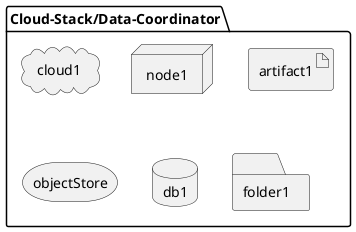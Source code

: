 @startuml

package  "Cloud-Stack/Data-Coordinator" {
  cloud cloud1
  node node1
  artifact artifact1
  storage objectStore
  database db1
  folder folder1
}

@enduml

